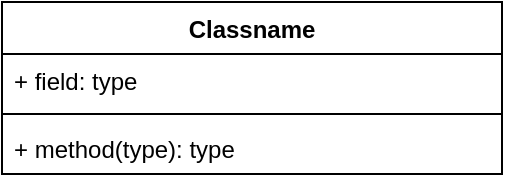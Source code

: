 <mxfile version="22.1.16" type="github">
  <diagram name="Страница — 1" id="HwZMOI3E_ZsHrhfsVW5a">
    <mxGraphModel dx="794" dy="412" grid="1" gridSize="10" guides="1" tooltips="1" connect="1" arrows="1" fold="1" page="1" pageScale="1" pageWidth="827" pageHeight="1169" math="0" shadow="0">
      <root>
        <mxCell id="0" />
        <mxCell id="1" parent="0" />
        <mxCell id="vr-KqfPDN4qoiGjWiNuO-1" value="Classname" style="swimlane;fontStyle=1;align=center;verticalAlign=top;childLayout=stackLayout;horizontal=1;startSize=26;horizontalStack=0;resizeParent=1;resizeParentMax=0;resizeLast=0;collapsible=1;marginBottom=0;whiteSpace=wrap;html=1;" parent="1" vertex="1">
          <mxGeometry x="280" y="40" width="250" height="86" as="geometry">
            <mxRectangle x="320" y="40" width="100" height="30" as="alternateBounds" />
          </mxGeometry>
        </mxCell>
        <mxCell id="vr-KqfPDN4qoiGjWiNuO-2" value="+ field: type" style="text;strokeColor=none;fillColor=none;align=left;verticalAlign=top;spacingLeft=4;spacingRight=4;overflow=hidden;rotatable=0;points=[[0,0.5],[1,0.5]];portConstraint=eastwest;whiteSpace=wrap;html=1;" parent="vr-KqfPDN4qoiGjWiNuO-1" vertex="1">
          <mxGeometry y="26" width="250" height="26" as="geometry" />
        </mxCell>
        <mxCell id="vr-KqfPDN4qoiGjWiNuO-3" value="" style="line;strokeWidth=1;fillColor=none;align=left;verticalAlign=middle;spacingTop=-1;spacingLeft=3;spacingRight=3;rotatable=0;labelPosition=right;points=[];portConstraint=eastwest;strokeColor=inherit;" parent="vr-KqfPDN4qoiGjWiNuO-1" vertex="1">
          <mxGeometry y="52" width="250" height="8" as="geometry" />
        </mxCell>
        <mxCell id="vr-KqfPDN4qoiGjWiNuO-4" value="+ method(type): type" style="text;strokeColor=none;fillColor=none;align=left;verticalAlign=top;spacingLeft=4;spacingRight=4;overflow=hidden;rotatable=0;points=[[0,0.5],[1,0.5]];portConstraint=eastwest;whiteSpace=wrap;html=1;" parent="vr-KqfPDN4qoiGjWiNuO-1" vertex="1">
          <mxGeometry y="60" width="250" height="26" as="geometry" />
        </mxCell>
      </root>
    </mxGraphModel>
  </diagram>
</mxfile>
